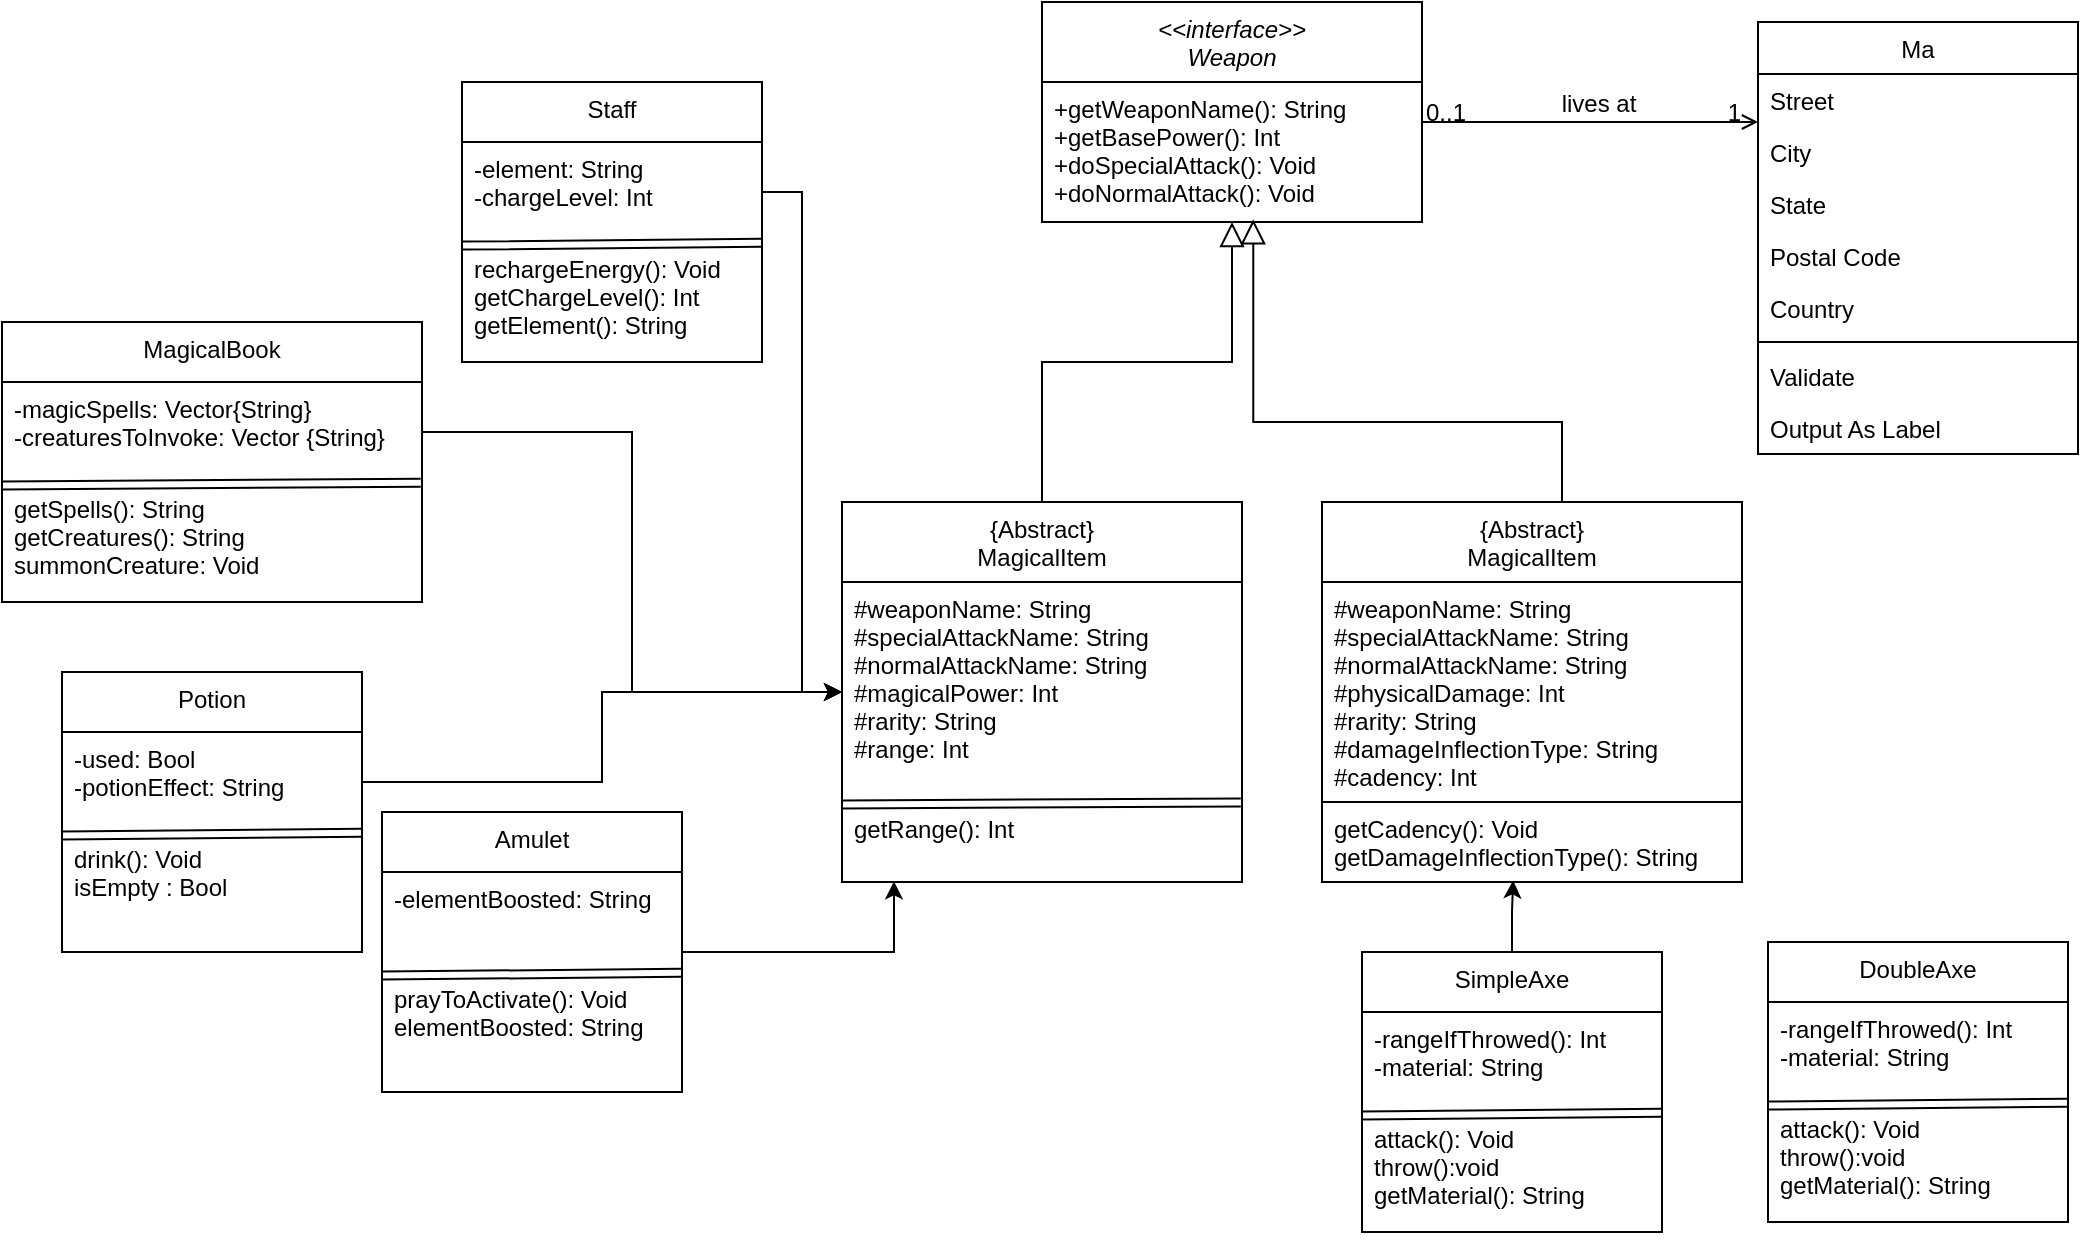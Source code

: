 <mxfile version="26.2.12">
  <diagram id="C5RBs43oDa-KdzZeNtuy" name="Page-1">
    <mxGraphModel dx="1330" dy="275" grid="1" gridSize="10" guides="1" tooltips="1" connect="1" arrows="1" fold="1" page="1" pageScale="1" pageWidth="827" pageHeight="1169" math="0" shadow="0">
      <root>
        <mxCell id="WIyWlLk6GJQsqaUBKTNV-0" />
        <mxCell id="WIyWlLk6GJQsqaUBKTNV-1" parent="WIyWlLk6GJQsqaUBKTNV-0" />
        <mxCell id="zkfFHV4jXpPFQw0GAbJ--0" value="&lt;&lt;interface&gt;&gt;&#xa;Weapon" style="swimlane;fontStyle=2;align=center;verticalAlign=top;childLayout=stackLayout;horizontal=1;startSize=40;horizontalStack=0;resizeParent=1;resizeLast=0;collapsible=1;marginBottom=0;rounded=0;shadow=0;strokeWidth=1;" parent="WIyWlLk6GJQsqaUBKTNV-1" vertex="1">
          <mxGeometry x="150" y="110" width="190" height="110" as="geometry">
            <mxRectangle x="230" y="140" width="160" height="26" as="alternateBounds" />
          </mxGeometry>
        </mxCell>
        <mxCell id="zkfFHV4jXpPFQw0GAbJ--1" value="+getWeaponName(): String&#xa;+getBasePower(): Int&#xa;+doSpecialAttack(): Void&#xa;+doNormalAttack(): Void" style="text;align=left;verticalAlign=top;spacingLeft=4;spacingRight=4;overflow=hidden;rotatable=0;points=[[0,0.5],[1,0.5]];portConstraint=eastwest;" parent="zkfFHV4jXpPFQw0GAbJ--0" vertex="1">
          <mxGeometry y="40" width="190" height="70" as="geometry" />
        </mxCell>
        <mxCell id="zkfFHV4jXpPFQw0GAbJ--6" value="{Abstract}&#xa;MagicalItem" style="swimlane;fontStyle=0;align=center;verticalAlign=top;childLayout=stackLayout;horizontal=1;startSize=40;horizontalStack=0;resizeParent=1;resizeLast=0;collapsible=1;marginBottom=0;rounded=0;shadow=0;strokeWidth=1;" parent="WIyWlLk6GJQsqaUBKTNV-1" vertex="1">
          <mxGeometry x="50" y="360" width="200" height="190" as="geometry">
            <mxRectangle x="130" y="380" width="160" height="26" as="alternateBounds" />
          </mxGeometry>
        </mxCell>
        <mxCell id="zkfFHV4jXpPFQw0GAbJ--8" value="#weaponName: String&#xa;#specialAttackName: String&#xa;#normalAttackName: String&#xa;#magicalPower: Int&#xa;#rarity: String&#xa;#range: Int" style="text;align=left;verticalAlign=top;spacingLeft=4;spacingRight=4;overflow=hidden;rotatable=0;points=[[0,0.5],[1,0.5]];portConstraint=eastwest;rounded=0;shadow=0;html=0;" parent="zkfFHV4jXpPFQw0GAbJ--6" vertex="1">
          <mxGeometry y="40" width="200" height="110" as="geometry" />
        </mxCell>
        <mxCell id="fiHjf8CpsCOwkjGCvEwX-5" value="" style="shape=link;html=1;rounded=0;entryX=0.997;entryY=0.006;entryDx=0;entryDy=0;entryPerimeter=0;exitX=0;exitY=0.03;exitDx=0;exitDy=0;exitPerimeter=0;" edge="1" parent="zkfFHV4jXpPFQw0GAbJ--6" source="fiHjf8CpsCOwkjGCvEwX-4" target="fiHjf8CpsCOwkjGCvEwX-4">
          <mxGeometry width="100" relative="1" as="geometry">
            <mxPoint x="30" y="149" as="sourcePoint" />
            <mxPoint x="130" y="149" as="targetPoint" />
          </mxGeometry>
        </mxCell>
        <mxCell id="fiHjf8CpsCOwkjGCvEwX-4" value="getRange(): Int" style="text;align=left;verticalAlign=top;spacingLeft=4;spacingRight=4;overflow=hidden;rotatable=0;points=[[0,0.5],[1,0.5]];portConstraint=eastwest;rounded=0;shadow=0;html=0;" vertex="1" parent="zkfFHV4jXpPFQw0GAbJ--6">
          <mxGeometry y="150" width="200" height="40" as="geometry" />
        </mxCell>
        <mxCell id="zkfFHV4jXpPFQw0GAbJ--12" value="" style="endArrow=block;endSize=10;endFill=0;shadow=0;strokeWidth=1;rounded=0;curved=0;edgeStyle=elbowEdgeStyle;elbow=vertical;" parent="WIyWlLk6GJQsqaUBKTNV-1" source="zkfFHV4jXpPFQw0GAbJ--6" target="zkfFHV4jXpPFQw0GAbJ--0" edge="1">
          <mxGeometry width="160" relative="1" as="geometry">
            <mxPoint x="200" y="203" as="sourcePoint" />
            <mxPoint x="200" y="203" as="targetPoint" />
          </mxGeometry>
        </mxCell>
        <mxCell id="zkfFHV4jXpPFQw0GAbJ--16" value="" style="endArrow=block;endSize=10;endFill=0;shadow=0;strokeWidth=1;rounded=0;curved=0;edgeStyle=elbowEdgeStyle;elbow=vertical;entryX=0.556;entryY=0.981;entryDx=0;entryDy=0;entryPerimeter=0;" parent="WIyWlLk6GJQsqaUBKTNV-1" target="zkfFHV4jXpPFQw0GAbJ--1" edge="1">
          <mxGeometry width="160" relative="1" as="geometry">
            <mxPoint x="410" y="360" as="sourcePoint" />
            <mxPoint x="310" y="271" as="targetPoint" />
            <Array as="points">
              <mxPoint x="300" y="320" />
            </Array>
          </mxGeometry>
        </mxCell>
        <mxCell id="zkfFHV4jXpPFQw0GAbJ--17" value="Ma" style="swimlane;fontStyle=0;align=center;verticalAlign=top;childLayout=stackLayout;horizontal=1;startSize=26;horizontalStack=0;resizeParent=1;resizeLast=0;collapsible=1;marginBottom=0;rounded=0;shadow=0;strokeWidth=1;" parent="WIyWlLk6GJQsqaUBKTNV-1" vertex="1">
          <mxGeometry x="508" y="120" width="160" height="216" as="geometry">
            <mxRectangle x="550" y="140" width="160" height="26" as="alternateBounds" />
          </mxGeometry>
        </mxCell>
        <mxCell id="zkfFHV4jXpPFQw0GAbJ--18" value="Street" style="text;align=left;verticalAlign=top;spacingLeft=4;spacingRight=4;overflow=hidden;rotatable=0;points=[[0,0.5],[1,0.5]];portConstraint=eastwest;" parent="zkfFHV4jXpPFQw0GAbJ--17" vertex="1">
          <mxGeometry y="26" width="160" height="26" as="geometry" />
        </mxCell>
        <mxCell id="zkfFHV4jXpPFQw0GAbJ--19" value="City" style="text;align=left;verticalAlign=top;spacingLeft=4;spacingRight=4;overflow=hidden;rotatable=0;points=[[0,0.5],[1,0.5]];portConstraint=eastwest;rounded=0;shadow=0;html=0;" parent="zkfFHV4jXpPFQw0GAbJ--17" vertex="1">
          <mxGeometry y="52" width="160" height="26" as="geometry" />
        </mxCell>
        <mxCell id="zkfFHV4jXpPFQw0GAbJ--20" value="State" style="text;align=left;verticalAlign=top;spacingLeft=4;spacingRight=4;overflow=hidden;rotatable=0;points=[[0,0.5],[1,0.5]];portConstraint=eastwest;rounded=0;shadow=0;html=0;" parent="zkfFHV4jXpPFQw0GAbJ--17" vertex="1">
          <mxGeometry y="78" width="160" height="26" as="geometry" />
        </mxCell>
        <mxCell id="zkfFHV4jXpPFQw0GAbJ--21" value="Postal Code" style="text;align=left;verticalAlign=top;spacingLeft=4;spacingRight=4;overflow=hidden;rotatable=0;points=[[0,0.5],[1,0.5]];portConstraint=eastwest;rounded=0;shadow=0;html=0;" parent="zkfFHV4jXpPFQw0GAbJ--17" vertex="1">
          <mxGeometry y="104" width="160" height="26" as="geometry" />
        </mxCell>
        <mxCell id="zkfFHV4jXpPFQw0GAbJ--22" value="Country" style="text;align=left;verticalAlign=top;spacingLeft=4;spacingRight=4;overflow=hidden;rotatable=0;points=[[0,0.5],[1,0.5]];portConstraint=eastwest;rounded=0;shadow=0;html=0;" parent="zkfFHV4jXpPFQw0GAbJ--17" vertex="1">
          <mxGeometry y="130" width="160" height="26" as="geometry" />
        </mxCell>
        <mxCell id="zkfFHV4jXpPFQw0GAbJ--23" value="" style="line;html=1;strokeWidth=1;align=left;verticalAlign=middle;spacingTop=-1;spacingLeft=3;spacingRight=3;rotatable=0;labelPosition=right;points=[];portConstraint=eastwest;" parent="zkfFHV4jXpPFQw0GAbJ--17" vertex="1">
          <mxGeometry y="156" width="160" height="8" as="geometry" />
        </mxCell>
        <mxCell id="zkfFHV4jXpPFQw0GAbJ--24" value="Validate" style="text;align=left;verticalAlign=top;spacingLeft=4;spacingRight=4;overflow=hidden;rotatable=0;points=[[0,0.5],[1,0.5]];portConstraint=eastwest;" parent="zkfFHV4jXpPFQw0GAbJ--17" vertex="1">
          <mxGeometry y="164" width="160" height="26" as="geometry" />
        </mxCell>
        <mxCell id="zkfFHV4jXpPFQw0GAbJ--25" value="Output As Label" style="text;align=left;verticalAlign=top;spacingLeft=4;spacingRight=4;overflow=hidden;rotatable=0;points=[[0,0.5],[1,0.5]];portConstraint=eastwest;" parent="zkfFHV4jXpPFQw0GAbJ--17" vertex="1">
          <mxGeometry y="190" width="160" height="26" as="geometry" />
        </mxCell>
        <mxCell id="zkfFHV4jXpPFQw0GAbJ--26" value="" style="endArrow=open;shadow=0;strokeWidth=1;rounded=0;curved=0;endFill=1;edgeStyle=elbowEdgeStyle;elbow=vertical;" parent="WIyWlLk6GJQsqaUBKTNV-1" source="zkfFHV4jXpPFQw0GAbJ--0" target="zkfFHV4jXpPFQw0GAbJ--17" edge="1">
          <mxGeometry x="0.5" y="41" relative="1" as="geometry">
            <mxPoint x="380" y="192" as="sourcePoint" />
            <mxPoint x="540" y="192" as="targetPoint" />
            <mxPoint x="-40" y="32" as="offset" />
          </mxGeometry>
        </mxCell>
        <mxCell id="zkfFHV4jXpPFQw0GAbJ--27" value="0..1" style="resizable=0;align=left;verticalAlign=bottom;labelBackgroundColor=none;fontSize=12;" parent="zkfFHV4jXpPFQw0GAbJ--26" connectable="0" vertex="1">
          <mxGeometry x="-1" relative="1" as="geometry">
            <mxPoint y="4" as="offset" />
          </mxGeometry>
        </mxCell>
        <mxCell id="zkfFHV4jXpPFQw0GAbJ--28" value="1" style="resizable=0;align=right;verticalAlign=bottom;labelBackgroundColor=none;fontSize=12;" parent="zkfFHV4jXpPFQw0GAbJ--26" connectable="0" vertex="1">
          <mxGeometry x="1" relative="1" as="geometry">
            <mxPoint x="-7" y="4" as="offset" />
          </mxGeometry>
        </mxCell>
        <mxCell id="zkfFHV4jXpPFQw0GAbJ--29" value="lives at" style="text;html=1;resizable=0;points=[];;align=center;verticalAlign=middle;labelBackgroundColor=none;rounded=0;shadow=0;strokeWidth=1;fontSize=12;" parent="zkfFHV4jXpPFQw0GAbJ--26" vertex="1" connectable="0">
          <mxGeometry x="0.5" y="49" relative="1" as="geometry">
            <mxPoint x="-38" y="40" as="offset" />
          </mxGeometry>
        </mxCell>
        <mxCell id="fiHjf8CpsCOwkjGCvEwX-1" value="{Abstract}&#xa;MagicalItem" style="swimlane;fontStyle=0;align=center;verticalAlign=top;childLayout=stackLayout;horizontal=1;startSize=40;horizontalStack=0;resizeParent=1;resizeLast=0;collapsible=1;marginBottom=0;rounded=0;shadow=0;strokeWidth=1;" vertex="1" parent="WIyWlLk6GJQsqaUBKTNV-1">
          <mxGeometry x="290" y="360" width="210" height="190" as="geometry">
            <mxRectangle x="130" y="380" width="160" height="26" as="alternateBounds" />
          </mxGeometry>
        </mxCell>
        <mxCell id="fiHjf8CpsCOwkjGCvEwX-2" value="#weaponName: String&#xa;#specialAttackName: String&#xa;#normalAttackName: String&#xa;#physicalDamage: Int&#xa;#rarity: String&#xa;#damageInflectionType: String&#xa;#cadency: Int&#xa;" style="text;align=left;verticalAlign=top;spacingLeft=4;spacingRight=4;overflow=hidden;rotatable=0;points=[[0,0.5],[1,0.5]];portConstraint=eastwest;rounded=0;shadow=0;html=0;" vertex="1" parent="fiHjf8CpsCOwkjGCvEwX-1">
          <mxGeometry y="40" width="210" height="110" as="geometry" />
        </mxCell>
        <mxCell id="fiHjf8CpsCOwkjGCvEwX-6" value="getCadency(): Void&#xa;getDamageInflectionType(): String" style="text;align=left;verticalAlign=top;spacingLeft=4;spacingRight=4;overflow=hidden;rotatable=0;points=[[0,0.5],[1,0.5]];portConstraint=eastwest;rounded=0;shadow=0;html=0;strokeColor=default;" vertex="1" parent="fiHjf8CpsCOwkjGCvEwX-1">
          <mxGeometry y="150" width="210" height="40" as="geometry" />
        </mxCell>
        <mxCell id="fiHjf8CpsCOwkjGCvEwX-7" value="Staff" style="swimlane;fontStyle=0;align=center;verticalAlign=top;childLayout=stackLayout;horizontal=1;startSize=30;horizontalStack=0;resizeParent=1;resizeLast=0;collapsible=1;marginBottom=0;rounded=0;shadow=0;strokeWidth=1;" vertex="1" parent="WIyWlLk6GJQsqaUBKTNV-1">
          <mxGeometry x="-140" y="150" width="150" height="140" as="geometry">
            <mxRectangle x="130" y="380" width="160" height="26" as="alternateBounds" />
          </mxGeometry>
        </mxCell>
        <mxCell id="fiHjf8CpsCOwkjGCvEwX-8" value="-element: String&#xa;-chargeLevel: Int" style="text;align=left;verticalAlign=top;spacingLeft=4;spacingRight=4;overflow=hidden;rotatable=0;points=[[0,0.5],[1,0.5]];portConstraint=eastwest;rounded=0;shadow=0;html=0;" vertex="1" parent="fiHjf8CpsCOwkjGCvEwX-7">
          <mxGeometry y="30" width="150" height="50" as="geometry" />
        </mxCell>
        <mxCell id="fiHjf8CpsCOwkjGCvEwX-9" value="" style="shape=link;html=1;rounded=0;entryX=0.997;entryY=0.006;entryDx=0;entryDy=0;entryPerimeter=0;exitX=0;exitY=0.03;exitDx=0;exitDy=0;exitPerimeter=0;" edge="1" parent="fiHjf8CpsCOwkjGCvEwX-7" source="fiHjf8CpsCOwkjGCvEwX-10" target="fiHjf8CpsCOwkjGCvEwX-10">
          <mxGeometry width="100" relative="1" as="geometry">
            <mxPoint x="30" y="149" as="sourcePoint" />
            <mxPoint x="130" y="149" as="targetPoint" />
          </mxGeometry>
        </mxCell>
        <mxCell id="fiHjf8CpsCOwkjGCvEwX-10" value="rechargeEnergy(): Void&#xa;getChargeLevel(): Int&#xa;getElement(): String&#xa;" style="text;align=left;verticalAlign=top;spacingLeft=4;spacingRight=4;overflow=hidden;rotatable=0;points=[[0,0.5],[1,0.5]];portConstraint=eastwest;rounded=0;shadow=0;html=0;" vertex="1" parent="fiHjf8CpsCOwkjGCvEwX-7">
          <mxGeometry y="80" width="150" height="60" as="geometry" />
        </mxCell>
        <mxCell id="fiHjf8CpsCOwkjGCvEwX-11" style="edgeStyle=orthogonalEdgeStyle;rounded=0;orthogonalLoop=1;jettySize=auto;html=1;entryX=0;entryY=0.5;entryDx=0;entryDy=0;" edge="1" parent="WIyWlLk6GJQsqaUBKTNV-1" source="fiHjf8CpsCOwkjGCvEwX-8" target="zkfFHV4jXpPFQw0GAbJ--8">
          <mxGeometry relative="1" as="geometry" />
        </mxCell>
        <mxCell id="fiHjf8CpsCOwkjGCvEwX-12" value="MagicalBook" style="swimlane;fontStyle=0;align=center;verticalAlign=top;childLayout=stackLayout;horizontal=1;startSize=30;horizontalStack=0;resizeParent=1;resizeLast=0;collapsible=1;marginBottom=0;rounded=0;shadow=0;strokeWidth=1;" vertex="1" parent="WIyWlLk6GJQsqaUBKTNV-1">
          <mxGeometry x="-370" y="270" width="210" height="140" as="geometry">
            <mxRectangle x="130" y="380" width="160" height="26" as="alternateBounds" />
          </mxGeometry>
        </mxCell>
        <mxCell id="fiHjf8CpsCOwkjGCvEwX-13" value="-magicSpells: Vector{String}&#xa;-creaturesToInvoke: Vector {String}" style="text;align=left;verticalAlign=top;spacingLeft=4;spacingRight=4;overflow=hidden;rotatable=0;points=[[0,0.5],[1,0.5]];portConstraint=eastwest;rounded=0;shadow=0;html=0;" vertex="1" parent="fiHjf8CpsCOwkjGCvEwX-12">
          <mxGeometry y="30" width="210" height="50" as="geometry" />
        </mxCell>
        <mxCell id="fiHjf8CpsCOwkjGCvEwX-14" value="" style="shape=link;html=1;rounded=0;entryX=0.997;entryY=0.006;entryDx=0;entryDy=0;entryPerimeter=0;exitX=0;exitY=0.03;exitDx=0;exitDy=0;exitPerimeter=0;" edge="1" parent="fiHjf8CpsCOwkjGCvEwX-12" source="fiHjf8CpsCOwkjGCvEwX-15" target="fiHjf8CpsCOwkjGCvEwX-15">
          <mxGeometry width="100" relative="1" as="geometry">
            <mxPoint x="30" y="149" as="sourcePoint" />
            <mxPoint x="130" y="149" as="targetPoint" />
          </mxGeometry>
        </mxCell>
        <mxCell id="fiHjf8CpsCOwkjGCvEwX-15" value="getSpells(): String&#xa;getCreatures(): String&#xa;summonCreature: Void&#xa;" style="text;align=left;verticalAlign=top;spacingLeft=4;spacingRight=4;overflow=hidden;rotatable=0;points=[[0,0.5],[1,0.5]];portConstraint=eastwest;rounded=0;shadow=0;html=0;" vertex="1" parent="fiHjf8CpsCOwkjGCvEwX-12">
          <mxGeometry y="80" width="210" height="60" as="geometry" />
        </mxCell>
        <mxCell id="fiHjf8CpsCOwkjGCvEwX-16" value="Potion" style="swimlane;fontStyle=0;align=center;verticalAlign=top;childLayout=stackLayout;horizontal=1;startSize=30;horizontalStack=0;resizeParent=1;resizeLast=0;collapsible=1;marginBottom=0;rounded=0;shadow=0;strokeWidth=1;" vertex="1" parent="WIyWlLk6GJQsqaUBKTNV-1">
          <mxGeometry x="-340" y="445" width="150" height="140" as="geometry">
            <mxRectangle x="130" y="380" width="160" height="26" as="alternateBounds" />
          </mxGeometry>
        </mxCell>
        <mxCell id="fiHjf8CpsCOwkjGCvEwX-17" value="-used: Bool&#xa;-potionEffect: String" style="text;align=left;verticalAlign=top;spacingLeft=4;spacingRight=4;overflow=hidden;rotatable=0;points=[[0,0.5],[1,0.5]];portConstraint=eastwest;rounded=0;shadow=0;html=0;" vertex="1" parent="fiHjf8CpsCOwkjGCvEwX-16">
          <mxGeometry y="30" width="150" height="50" as="geometry" />
        </mxCell>
        <mxCell id="fiHjf8CpsCOwkjGCvEwX-18" value="" style="shape=link;html=1;rounded=0;entryX=0.997;entryY=0.006;entryDx=0;entryDy=0;entryPerimeter=0;exitX=0;exitY=0.03;exitDx=0;exitDy=0;exitPerimeter=0;" edge="1" parent="fiHjf8CpsCOwkjGCvEwX-16" source="fiHjf8CpsCOwkjGCvEwX-19" target="fiHjf8CpsCOwkjGCvEwX-19">
          <mxGeometry width="100" relative="1" as="geometry">
            <mxPoint x="30" y="149" as="sourcePoint" />
            <mxPoint x="130" y="149" as="targetPoint" />
          </mxGeometry>
        </mxCell>
        <mxCell id="fiHjf8CpsCOwkjGCvEwX-19" value="drink(): Void&#xa;isEmpty : Bool" style="text;align=left;verticalAlign=top;spacingLeft=4;spacingRight=4;overflow=hidden;rotatable=0;points=[[0,0.5],[1,0.5]];portConstraint=eastwest;rounded=0;shadow=0;html=0;" vertex="1" parent="fiHjf8CpsCOwkjGCvEwX-16">
          <mxGeometry y="80" width="150" height="60" as="geometry" />
        </mxCell>
        <mxCell id="fiHjf8CpsCOwkjGCvEwX-30" style="edgeStyle=orthogonalEdgeStyle;rounded=0;orthogonalLoop=1;jettySize=auto;html=1;entryX=0.13;entryY=0.992;entryDx=0;entryDy=0;entryPerimeter=0;" edge="1" parent="WIyWlLk6GJQsqaUBKTNV-1" source="fiHjf8CpsCOwkjGCvEwX-20" target="fiHjf8CpsCOwkjGCvEwX-4">
          <mxGeometry relative="1" as="geometry">
            <mxPoint x="130" y="560" as="targetPoint" />
          </mxGeometry>
        </mxCell>
        <mxCell id="fiHjf8CpsCOwkjGCvEwX-20" value="Amulet" style="swimlane;fontStyle=0;align=center;verticalAlign=top;childLayout=stackLayout;horizontal=1;startSize=30;horizontalStack=0;resizeParent=1;resizeLast=0;collapsible=1;marginBottom=0;rounded=0;shadow=0;strokeWidth=1;" vertex="1" parent="WIyWlLk6GJQsqaUBKTNV-1">
          <mxGeometry x="-180" y="515" width="150" height="140" as="geometry">
            <mxRectangle x="130" y="380" width="160" height="26" as="alternateBounds" />
          </mxGeometry>
        </mxCell>
        <mxCell id="fiHjf8CpsCOwkjGCvEwX-21" value="-elementBoosted: String" style="text;align=left;verticalAlign=top;spacingLeft=4;spacingRight=4;overflow=hidden;rotatable=0;points=[[0,0.5],[1,0.5]];portConstraint=eastwest;rounded=0;shadow=0;html=0;" vertex="1" parent="fiHjf8CpsCOwkjGCvEwX-20">
          <mxGeometry y="30" width="150" height="50" as="geometry" />
        </mxCell>
        <mxCell id="fiHjf8CpsCOwkjGCvEwX-22" value="" style="shape=link;html=1;rounded=0;entryX=0.997;entryY=0.006;entryDx=0;entryDy=0;entryPerimeter=0;exitX=0;exitY=0.03;exitDx=0;exitDy=0;exitPerimeter=0;" edge="1" parent="fiHjf8CpsCOwkjGCvEwX-20" source="fiHjf8CpsCOwkjGCvEwX-23" target="fiHjf8CpsCOwkjGCvEwX-23">
          <mxGeometry width="100" relative="1" as="geometry">
            <mxPoint x="30" y="149" as="sourcePoint" />
            <mxPoint x="130" y="149" as="targetPoint" />
          </mxGeometry>
        </mxCell>
        <mxCell id="fiHjf8CpsCOwkjGCvEwX-23" value="prayToActivate(): Void&#xa;elementBoosted: String" style="text;align=left;verticalAlign=top;spacingLeft=4;spacingRight=4;overflow=hidden;rotatable=0;points=[[0,0.5],[1,0.5]];portConstraint=eastwest;rounded=0;shadow=0;html=0;" vertex="1" parent="fiHjf8CpsCOwkjGCvEwX-20">
          <mxGeometry y="80" width="150" height="60" as="geometry" />
        </mxCell>
        <mxCell id="fiHjf8CpsCOwkjGCvEwX-24" value="SimpleAxe" style="swimlane;fontStyle=0;align=center;verticalAlign=top;childLayout=stackLayout;horizontal=1;startSize=30;horizontalStack=0;resizeParent=1;resizeLast=0;collapsible=1;marginBottom=0;rounded=0;shadow=0;strokeWidth=1;" vertex="1" parent="WIyWlLk6GJQsqaUBKTNV-1">
          <mxGeometry x="310" y="585" width="150" height="140" as="geometry">
            <mxRectangle x="130" y="380" width="160" height="26" as="alternateBounds" />
          </mxGeometry>
        </mxCell>
        <mxCell id="fiHjf8CpsCOwkjGCvEwX-25" value="-rangeIfThrowed(): Int&#xa;-material: String" style="text;align=left;verticalAlign=top;spacingLeft=4;spacingRight=4;overflow=hidden;rotatable=0;points=[[0,0.5],[1,0.5]];portConstraint=eastwest;rounded=0;shadow=0;html=0;" vertex="1" parent="fiHjf8CpsCOwkjGCvEwX-24">
          <mxGeometry y="30" width="150" height="50" as="geometry" />
        </mxCell>
        <mxCell id="fiHjf8CpsCOwkjGCvEwX-26" value="" style="shape=link;html=1;rounded=0;entryX=0.997;entryY=0.006;entryDx=0;entryDy=0;entryPerimeter=0;exitX=0;exitY=0.03;exitDx=0;exitDy=0;exitPerimeter=0;" edge="1" parent="fiHjf8CpsCOwkjGCvEwX-24" source="fiHjf8CpsCOwkjGCvEwX-27" target="fiHjf8CpsCOwkjGCvEwX-27">
          <mxGeometry width="100" relative="1" as="geometry">
            <mxPoint x="30" y="149" as="sourcePoint" />
            <mxPoint x="130" y="149" as="targetPoint" />
          </mxGeometry>
        </mxCell>
        <mxCell id="fiHjf8CpsCOwkjGCvEwX-27" value="attack(): Void&#xa;throw():void&#xa;getMaterial(): String&#xa;" style="text;align=left;verticalAlign=top;spacingLeft=4;spacingRight=4;overflow=hidden;rotatable=0;points=[[0,0.5],[1,0.5]];portConstraint=eastwest;rounded=0;shadow=0;html=0;" vertex="1" parent="fiHjf8CpsCOwkjGCvEwX-24">
          <mxGeometry y="80" width="150" height="60" as="geometry" />
        </mxCell>
        <mxCell id="fiHjf8CpsCOwkjGCvEwX-28" style="edgeStyle=orthogonalEdgeStyle;rounded=0;orthogonalLoop=1;jettySize=auto;html=1;entryX=0;entryY=0.5;entryDx=0;entryDy=0;" edge="1" parent="WIyWlLk6GJQsqaUBKTNV-1" source="fiHjf8CpsCOwkjGCvEwX-13" target="zkfFHV4jXpPFQw0GAbJ--8">
          <mxGeometry relative="1" as="geometry" />
        </mxCell>
        <mxCell id="fiHjf8CpsCOwkjGCvEwX-29" style="edgeStyle=orthogonalEdgeStyle;rounded=0;orthogonalLoop=1;jettySize=auto;html=1;entryX=0;entryY=0.5;entryDx=0;entryDy=0;" edge="1" parent="WIyWlLk6GJQsqaUBKTNV-1" source="fiHjf8CpsCOwkjGCvEwX-17" target="zkfFHV4jXpPFQw0GAbJ--8">
          <mxGeometry relative="1" as="geometry" />
        </mxCell>
        <mxCell id="fiHjf8CpsCOwkjGCvEwX-31" style="edgeStyle=orthogonalEdgeStyle;rounded=0;orthogonalLoop=1;jettySize=auto;html=1;entryX=0.455;entryY=0.98;entryDx=0;entryDy=0;entryPerimeter=0;" edge="1" parent="WIyWlLk6GJQsqaUBKTNV-1" source="fiHjf8CpsCOwkjGCvEwX-24" target="fiHjf8CpsCOwkjGCvEwX-6">
          <mxGeometry relative="1" as="geometry" />
        </mxCell>
        <mxCell id="fiHjf8CpsCOwkjGCvEwX-32" value="DoubleAxe" style="swimlane;fontStyle=0;align=center;verticalAlign=top;childLayout=stackLayout;horizontal=1;startSize=30;horizontalStack=0;resizeParent=1;resizeLast=0;collapsible=1;marginBottom=0;rounded=0;shadow=0;strokeWidth=1;" vertex="1" parent="WIyWlLk6GJQsqaUBKTNV-1">
          <mxGeometry x="513" y="580" width="150" height="140" as="geometry">
            <mxRectangle x="130" y="380" width="160" height="26" as="alternateBounds" />
          </mxGeometry>
        </mxCell>
        <mxCell id="fiHjf8CpsCOwkjGCvEwX-33" value="-rangeIfThrowed(): Int&#xa;-material: String" style="text;align=left;verticalAlign=top;spacingLeft=4;spacingRight=4;overflow=hidden;rotatable=0;points=[[0,0.5],[1,0.5]];portConstraint=eastwest;rounded=0;shadow=0;html=0;" vertex="1" parent="fiHjf8CpsCOwkjGCvEwX-32">
          <mxGeometry y="30" width="150" height="50" as="geometry" />
        </mxCell>
        <mxCell id="fiHjf8CpsCOwkjGCvEwX-34" value="" style="shape=link;html=1;rounded=0;entryX=0.997;entryY=0.006;entryDx=0;entryDy=0;entryPerimeter=0;exitX=0;exitY=0.03;exitDx=0;exitDy=0;exitPerimeter=0;" edge="1" parent="fiHjf8CpsCOwkjGCvEwX-32" source="fiHjf8CpsCOwkjGCvEwX-35" target="fiHjf8CpsCOwkjGCvEwX-35">
          <mxGeometry width="100" relative="1" as="geometry">
            <mxPoint x="30" y="149" as="sourcePoint" />
            <mxPoint x="130" y="149" as="targetPoint" />
          </mxGeometry>
        </mxCell>
        <mxCell id="fiHjf8CpsCOwkjGCvEwX-35" value="attack(): Void&#xa;throw():void&#xa;getMaterial(): String&#xa;" style="text;align=left;verticalAlign=top;spacingLeft=4;spacingRight=4;overflow=hidden;rotatable=0;points=[[0,0.5],[1,0.5]];portConstraint=eastwest;rounded=0;shadow=0;html=0;" vertex="1" parent="fiHjf8CpsCOwkjGCvEwX-32">
          <mxGeometry y="80" width="150" height="60" as="geometry" />
        </mxCell>
      </root>
    </mxGraphModel>
  </diagram>
</mxfile>
